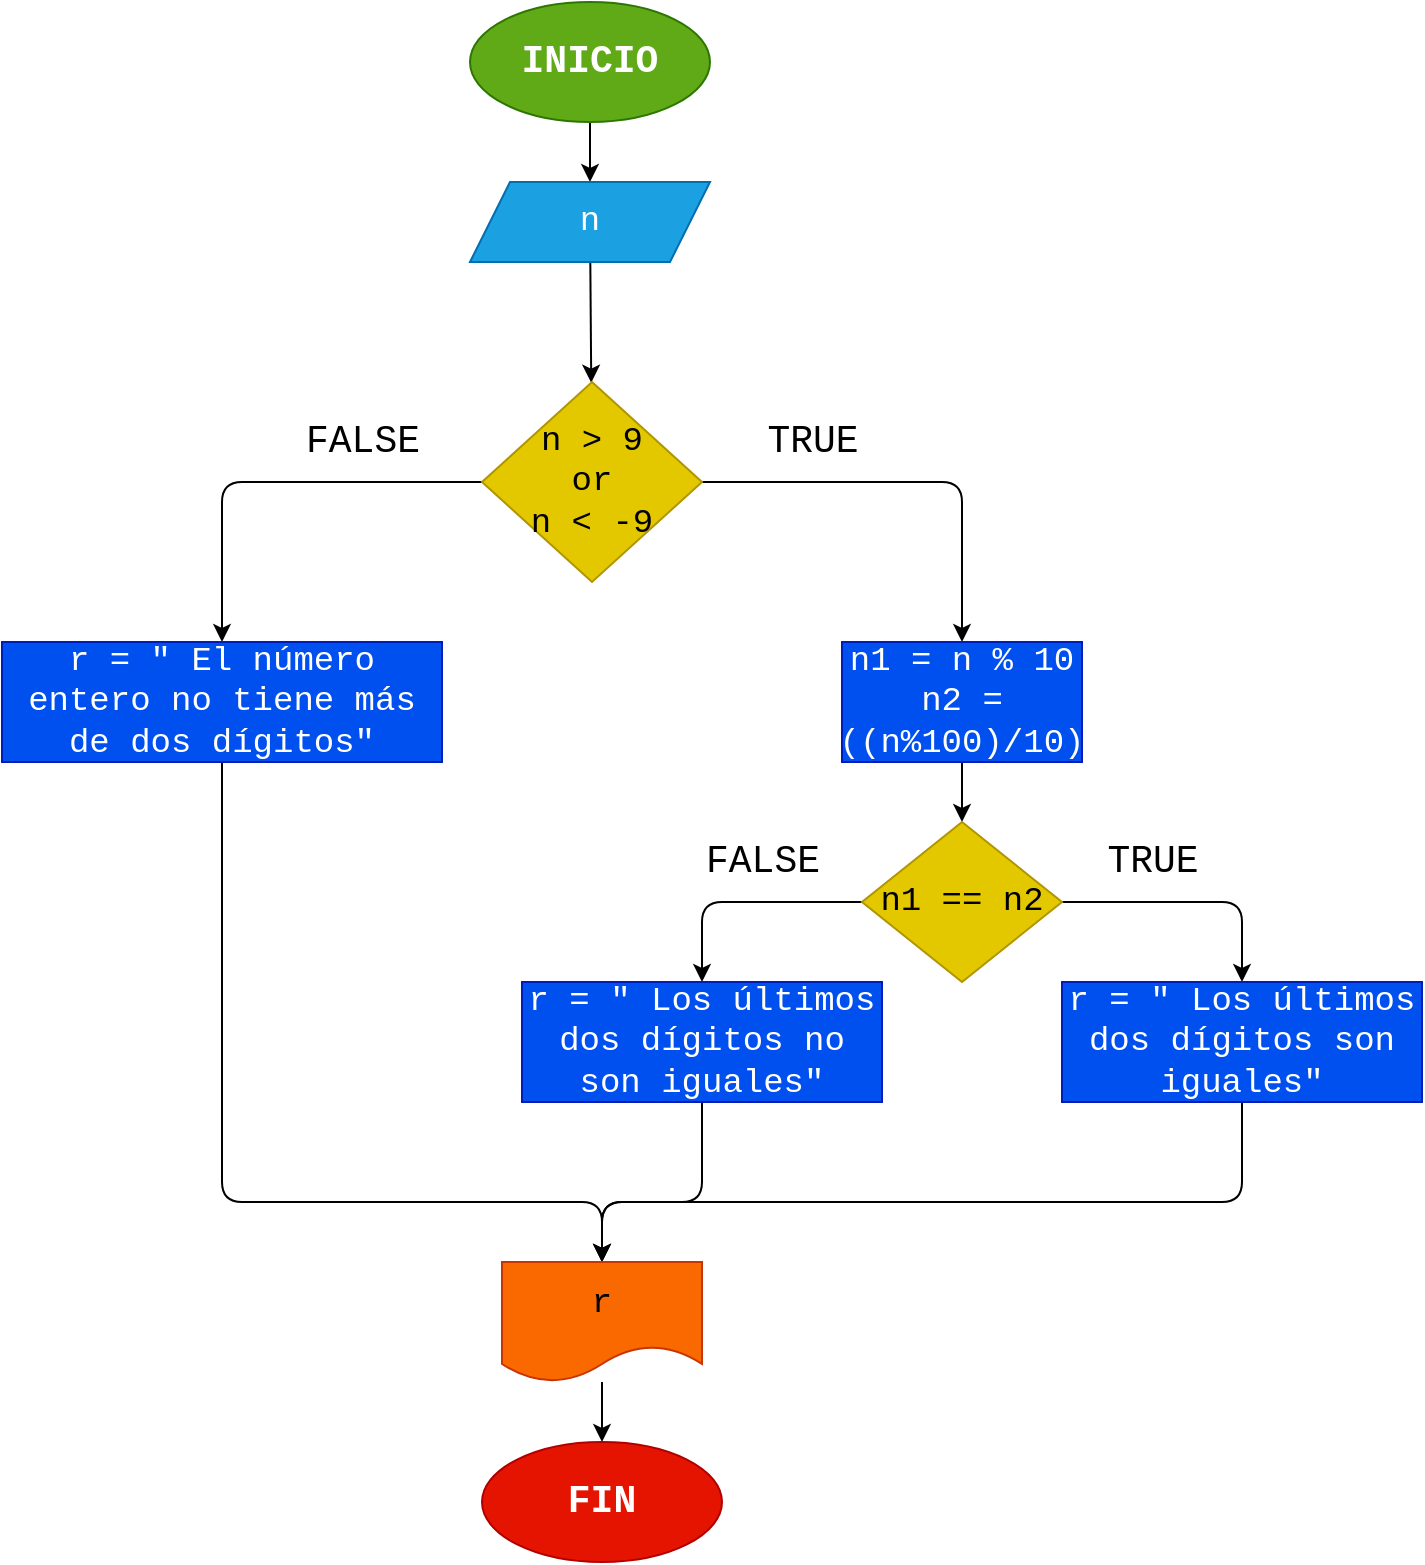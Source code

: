 <mxfile>
    <diagram id="ijt_C9j_DJTllJmuXorq" name="Page-1">
        <mxGraphModel dx="1428" dy="408" grid="1" gridSize="10" guides="1" tooltips="1" connect="1" arrows="1" fold="1" page="1" pageScale="1" pageWidth="827" pageHeight="1169" math="0" shadow="0">
            <root>
                <mxCell id="0"/>
                <mxCell id="1" parent="0"/>
                <mxCell id="4" value="" style="edgeStyle=none;html=1;fontFamily=Courier New;fontSize=17;" edge="1" parent="1" source="2" target="3">
                    <mxGeometry relative="1" as="geometry"/>
                </mxCell>
                <mxCell id="2" value="INICIO" style="ellipse;whiteSpace=wrap;html=1;fillColor=#60a917;fontColor=#ffffff;strokeColor=#2D7600;fontFamily=Courier New;fontSize=19;fontStyle=1" vertex="1" parent="1">
                    <mxGeometry x="294" width="120" height="60" as="geometry"/>
                </mxCell>
                <mxCell id="6" value="" style="edgeStyle=none;html=1;fontFamily=Courier New;fontSize=17;" edge="1" parent="1" source="3" target="5">
                    <mxGeometry relative="1" as="geometry"/>
                </mxCell>
                <mxCell id="3" value="n" style="shape=parallelogram;perimeter=parallelogramPerimeter;whiteSpace=wrap;html=1;fixedSize=1;fillColor=#1ba1e2;fontColor=#ffffff;strokeColor=#006EAF;fontFamily=Courier New;fontSize=17;" vertex="1" parent="1">
                    <mxGeometry x="294" y="90" width="120" height="40" as="geometry"/>
                </mxCell>
                <mxCell id="8" value="" style="edgeStyle=none;html=1;fontFamily=Courier New;fontSize=17;" edge="1" parent="1" source="5" target="7">
                    <mxGeometry relative="1" as="geometry">
                        <Array as="points">
                            <mxPoint x="540" y="240"/>
                        </Array>
                    </mxGeometry>
                </mxCell>
                <mxCell id="14" value="" style="edgeStyle=none;html=1;fontFamily=Courier New;fontSize=17;" edge="1" parent="1" source="5" target="13">
                    <mxGeometry relative="1" as="geometry">
                        <Array as="points">
                            <mxPoint x="170" y="240"/>
                        </Array>
                    </mxGeometry>
                </mxCell>
                <mxCell id="5" value="n &amp;gt; 9 &lt;br style=&quot;font-size: 17px;&quot;&gt;or &lt;br style=&quot;font-size: 17px;&quot;&gt;n &amp;lt; -9" style="rhombus;whiteSpace=wrap;html=1;fillColor=#e3c800;fontColor=#000000;strokeColor=#B09500;fontFamily=Courier New;fontSize=17;" vertex="1" parent="1">
                    <mxGeometry x="300" y="190" width="110" height="100" as="geometry"/>
                </mxCell>
                <mxCell id="18" value="" style="edgeStyle=none;html=1;fontFamily=Courier New;fontSize=17;" edge="1" parent="1" source="7" target="17">
                    <mxGeometry relative="1" as="geometry"/>
                </mxCell>
                <mxCell id="7" value="n1 = n % 10&lt;br style=&quot;font-size: 17px;&quot;&gt;n2 = ((n%100)/10)" style="whiteSpace=wrap;html=1;fillColor=#0050ef;fontColor=#ffffff;strokeColor=#001DBC;fontFamily=Courier New;fontSize=17;" vertex="1" parent="1">
                    <mxGeometry x="480" y="320" width="120" height="60" as="geometry"/>
                </mxCell>
                <mxCell id="26" style="edgeStyle=none;html=1;entryX=0.5;entryY=0;entryDx=0;entryDy=0;fontFamily=Courier New;fontSize=17;" edge="1" parent="1" source="13" target="23">
                    <mxGeometry relative="1" as="geometry">
                        <mxPoint x="310" y="560" as="targetPoint"/>
                        <Array as="points">
                            <mxPoint x="170" y="600"/>
                            <mxPoint x="360" y="600"/>
                        </Array>
                    </mxGeometry>
                </mxCell>
                <mxCell id="13" value="r = &quot; El número entero no tiene más de dos dígitos&quot;" style="whiteSpace=wrap;html=1;fillColor=#0050ef;fontColor=#ffffff;strokeColor=#001DBC;fontFamily=Courier New;fontSize=17;" vertex="1" parent="1">
                    <mxGeometry x="60" y="320" width="220" height="60" as="geometry"/>
                </mxCell>
                <mxCell id="21" style="edgeStyle=none;html=1;entryX=0.5;entryY=0;entryDx=0;entryDy=0;fontFamily=Courier New;fontSize=17;" edge="1" parent="1" source="17" target="20">
                    <mxGeometry relative="1" as="geometry">
                        <Array as="points">
                            <mxPoint x="680" y="450"/>
                        </Array>
                    </mxGeometry>
                </mxCell>
                <mxCell id="22" style="edgeStyle=none;html=1;entryX=0.5;entryY=0;entryDx=0;entryDy=0;fontFamily=Courier New;fontSize=17;" edge="1" parent="1" source="17" target="19">
                    <mxGeometry relative="1" as="geometry">
                        <Array as="points">
                            <mxPoint x="410" y="450"/>
                        </Array>
                    </mxGeometry>
                </mxCell>
                <mxCell id="17" value="n1 == n2" style="rhombus;whiteSpace=wrap;html=1;fillColor=#e3c800;fontColor=#000000;strokeColor=#B09500;fontFamily=Courier New;fontSize=17;" vertex="1" parent="1">
                    <mxGeometry x="490" y="410" width="100" height="80" as="geometry"/>
                </mxCell>
                <mxCell id="24" value="" style="edgeStyle=none;html=1;fontFamily=Courier New;fontSize=17;" edge="1" parent="1" source="19" target="23">
                    <mxGeometry relative="1" as="geometry">
                        <Array as="points">
                            <mxPoint x="410" y="600"/>
                            <mxPoint x="360" y="600"/>
                        </Array>
                    </mxGeometry>
                </mxCell>
                <mxCell id="19" value="r = &quot; Los últimos dos dígitos no son iguales&quot;" style="whiteSpace=wrap;html=1;fillColor=#0050ef;fontColor=#ffffff;strokeColor=#001DBC;fontFamily=Courier New;fontSize=17;" vertex="1" parent="1">
                    <mxGeometry x="320" y="490" width="180" height="60" as="geometry"/>
                </mxCell>
                <mxCell id="25" style="edgeStyle=none;html=1;entryX=0.5;entryY=0;entryDx=0;entryDy=0;fontFamily=Courier New;fontSize=17;" edge="1" parent="1" source="20" target="23">
                    <mxGeometry relative="1" as="geometry">
                        <Array as="points">
                            <mxPoint x="680" y="600"/>
                            <mxPoint x="360" y="600"/>
                        </Array>
                    </mxGeometry>
                </mxCell>
                <mxCell id="20" value="r = &quot; Los últimos dos dígitos son iguales&quot;" style="whiteSpace=wrap;html=1;fillColor=#0050ef;fontColor=#ffffff;strokeColor=#001DBC;fontFamily=Courier New;fontSize=17;" vertex="1" parent="1">
                    <mxGeometry x="590" y="490" width="180" height="60" as="geometry"/>
                </mxCell>
                <mxCell id="28" style="edgeStyle=none;html=1;fontFamily=Courier New;fontSize=17;" edge="1" parent="1" source="23" target="27">
                    <mxGeometry relative="1" as="geometry"/>
                </mxCell>
                <mxCell id="23" value="r" style="shape=document;whiteSpace=wrap;html=1;boundedLbl=1;fillColor=#fa6800;fontColor=#000000;strokeColor=#C73500;fontFamily=Courier New;fontSize=17;" vertex="1" parent="1">
                    <mxGeometry x="310" y="630" width="100" height="60" as="geometry"/>
                </mxCell>
                <mxCell id="27" value="FIN" style="ellipse;whiteSpace=wrap;html=1;fillColor=#e51400;fontColor=#ffffff;strokeColor=#B20000;fontFamily=Courier New;fontSize=19;fontStyle=1" vertex="1" parent="1">
                    <mxGeometry x="300" y="720" width="120" height="60" as="geometry"/>
                </mxCell>
                <mxCell id="30" value="TRUE" style="text;html=1;align=center;verticalAlign=middle;resizable=0;points=[];autosize=1;strokeColor=none;fillColor=none;fontSize=19;fontFamily=Courier New;" vertex="1" parent="1">
                    <mxGeometry x="430" y="200" width="70" height="40" as="geometry"/>
                </mxCell>
                <mxCell id="32" value="FALSE" style="text;html=1;align=center;verticalAlign=middle;resizable=0;points=[];autosize=1;strokeColor=none;fillColor=none;fontSize=19;fontFamily=Courier New;" vertex="1" parent="1">
                    <mxGeometry x="200" y="200" width="80" height="40" as="geometry"/>
                </mxCell>
                <mxCell id="33" value="TRUE" style="text;html=1;align=center;verticalAlign=middle;resizable=0;points=[];autosize=1;strokeColor=none;fillColor=none;fontSize=19;fontFamily=Courier New;" vertex="1" parent="1">
                    <mxGeometry x="600" y="410" width="70" height="40" as="geometry"/>
                </mxCell>
                <mxCell id="34" value="FALSE" style="text;html=1;align=center;verticalAlign=middle;resizable=0;points=[];autosize=1;strokeColor=none;fillColor=none;fontSize=19;fontFamily=Courier New;" vertex="1" parent="1">
                    <mxGeometry x="400" y="410" width="80" height="40" as="geometry"/>
                </mxCell>
            </root>
        </mxGraphModel>
    </diagram>
</mxfile>